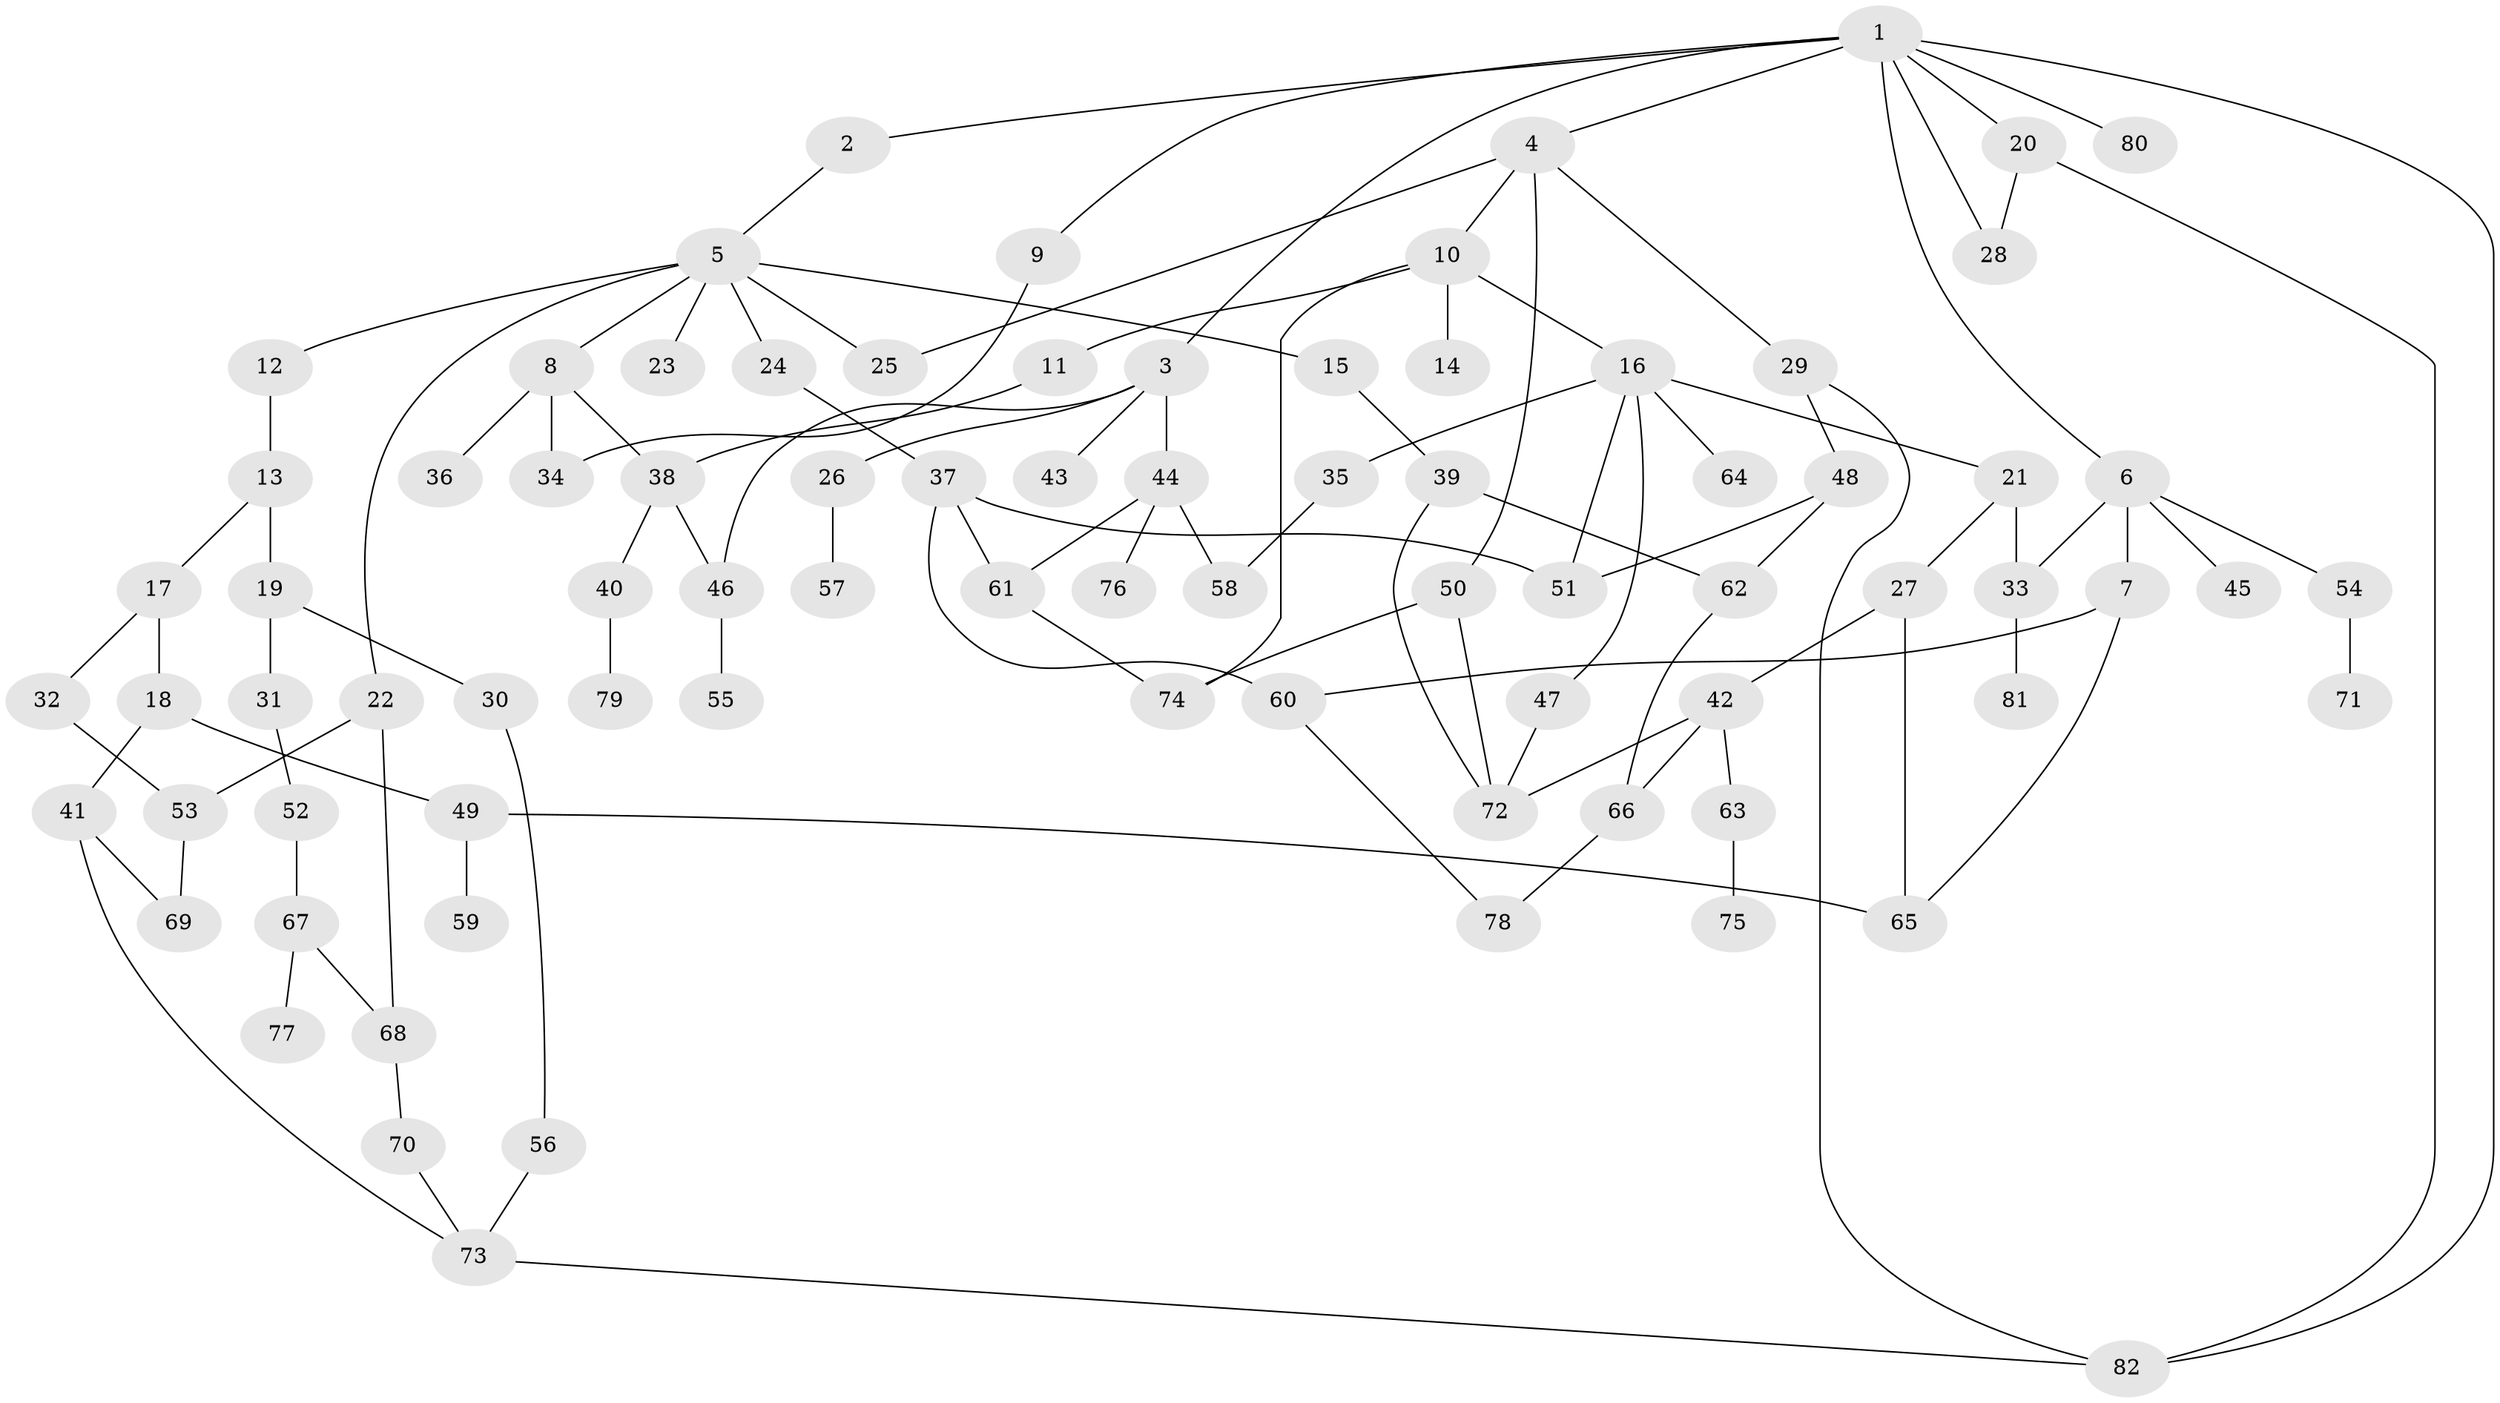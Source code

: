 // coarse degree distribution, {7: 0.038461538461538464, 8: 0.019230769230769232, 5: 0.07692307692307693, 4: 0.19230769230769232, 2: 0.28846153846153844, 6: 0.038461538461538464, 3: 0.15384615384615385, 1: 0.19230769230769232}
// Generated by graph-tools (version 1.1) at 2025/51/02/27/25 19:51:37]
// undirected, 82 vertices, 110 edges
graph export_dot {
graph [start="1"]
  node [color=gray90,style=filled];
  1;
  2;
  3;
  4;
  5;
  6;
  7;
  8;
  9;
  10;
  11;
  12;
  13;
  14;
  15;
  16;
  17;
  18;
  19;
  20;
  21;
  22;
  23;
  24;
  25;
  26;
  27;
  28;
  29;
  30;
  31;
  32;
  33;
  34;
  35;
  36;
  37;
  38;
  39;
  40;
  41;
  42;
  43;
  44;
  45;
  46;
  47;
  48;
  49;
  50;
  51;
  52;
  53;
  54;
  55;
  56;
  57;
  58;
  59;
  60;
  61;
  62;
  63;
  64;
  65;
  66;
  67;
  68;
  69;
  70;
  71;
  72;
  73;
  74;
  75;
  76;
  77;
  78;
  79;
  80;
  81;
  82;
  1 -- 2;
  1 -- 3;
  1 -- 4;
  1 -- 6;
  1 -- 9;
  1 -- 20;
  1 -- 28;
  1 -- 80;
  1 -- 82;
  2 -- 5;
  3 -- 26;
  3 -- 43;
  3 -- 44;
  3 -- 46;
  4 -- 10;
  4 -- 29;
  4 -- 50;
  4 -- 25;
  5 -- 8;
  5 -- 12;
  5 -- 15;
  5 -- 22;
  5 -- 23;
  5 -- 24;
  5 -- 25;
  6 -- 7;
  6 -- 33;
  6 -- 45;
  6 -- 54;
  7 -- 65;
  7 -- 60;
  8 -- 34;
  8 -- 36;
  8 -- 38;
  9 -- 34;
  10 -- 11;
  10 -- 14;
  10 -- 16;
  10 -- 74;
  11 -- 38;
  12 -- 13;
  13 -- 17;
  13 -- 19;
  15 -- 39;
  16 -- 21;
  16 -- 35;
  16 -- 47;
  16 -- 64;
  16 -- 51;
  17 -- 18;
  17 -- 32;
  18 -- 41;
  18 -- 49;
  19 -- 30;
  19 -- 31;
  20 -- 82;
  20 -- 28;
  21 -- 27;
  21 -- 33;
  22 -- 53;
  22 -- 68;
  24 -- 37;
  26 -- 57;
  27 -- 42;
  27 -- 65;
  29 -- 48;
  29 -- 82;
  30 -- 56;
  31 -- 52;
  32 -- 53;
  33 -- 81;
  35 -- 58;
  37 -- 60;
  37 -- 61;
  37 -- 51;
  38 -- 40;
  38 -- 46;
  39 -- 62;
  39 -- 72;
  40 -- 79;
  41 -- 73;
  41 -- 69;
  42 -- 63;
  42 -- 72;
  42 -- 66;
  44 -- 61;
  44 -- 76;
  44 -- 58;
  46 -- 55;
  47 -- 72;
  48 -- 51;
  48 -- 62;
  49 -- 59;
  49 -- 65;
  50 -- 72;
  50 -- 74;
  52 -- 67;
  53 -- 69;
  54 -- 71;
  56 -- 73;
  60 -- 78;
  61 -- 74;
  62 -- 66;
  63 -- 75;
  66 -- 78;
  67 -- 68;
  67 -- 77;
  68 -- 70;
  70 -- 73;
  73 -- 82;
}
